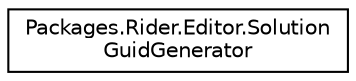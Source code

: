digraph "Graphical Class Hierarchy"
{
 // LATEX_PDF_SIZE
  edge [fontname="Helvetica",fontsize="10",labelfontname="Helvetica",labelfontsize="10"];
  node [fontname="Helvetica",fontsize="10",shape=record];
  rankdir="LR";
  Node0 [label="Packages.Rider.Editor.Solution\lGuidGenerator",height=0.2,width=0.4,color="black", fillcolor="white", style="filled",URL="$class_packages_1_1_rider_1_1_editor_1_1_solution_guid_generator.html",tooltip=" "];
}

